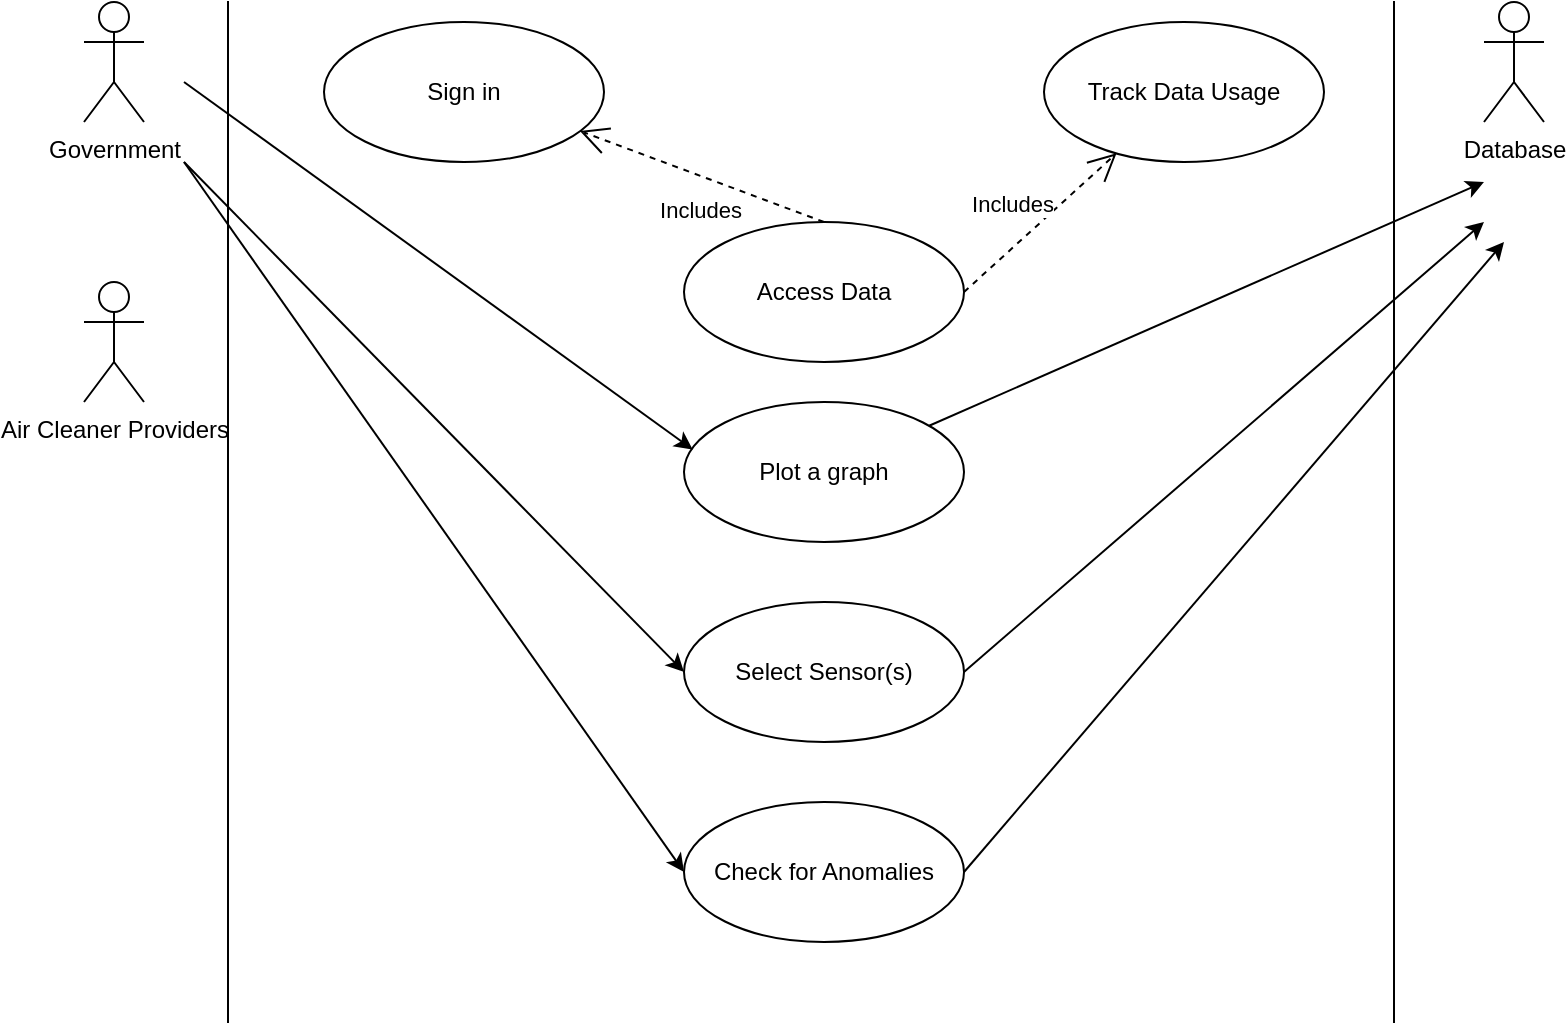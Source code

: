 <mxfile version="21.0.8" type="device"><diagram name="Page-1" id="n9Baqdx_kQRfuUiC8xri"><mxGraphModel dx="1105" dy="569" grid="1" gridSize="10" guides="1" tooltips="1" connect="1" arrows="1" fold="1" page="1" pageScale="1" pageWidth="827" pageHeight="1169" math="0" shadow="0"><root><mxCell id="0"/><mxCell id="1" parent="0"/><mxCell id="RNQHfITlWpeyWKOvvZDt-1" value="Air Cleaner Providers" style="shape=umlActor;verticalLabelPosition=bottom;verticalAlign=top;html=1;" vertex="1" parent="1"><mxGeometry x="50" y="200" width="30" height="60" as="geometry"/></mxCell><mxCell id="RNQHfITlWpeyWKOvvZDt-2" value="" style="shape=partialRectangle;whiteSpace=wrap;html=1;top=0;bottom=0;fillColor=none;" vertex="1" parent="1"><mxGeometry x="122" y="60" width="583" height="510" as="geometry"/></mxCell><mxCell id="RNQHfITlWpeyWKOvvZDt-4" value="Sign in" style="ellipse;whiteSpace=wrap;html=1;" vertex="1" parent="1"><mxGeometry x="170" y="70" width="140" height="70" as="geometry"/></mxCell><mxCell id="RNQHfITlWpeyWKOvvZDt-5" value="Database" style="shape=umlActor;verticalLabelPosition=bottom;verticalAlign=top;html=1;" vertex="1" parent="1"><mxGeometry x="750" y="60" width="30" height="60" as="geometry"/></mxCell><mxCell id="RNQHfITlWpeyWKOvvZDt-8" value="Plot a graph" style="ellipse;whiteSpace=wrap;html=1;" vertex="1" parent="1"><mxGeometry x="350" y="260" width="140" height="70" as="geometry"/></mxCell><mxCell id="RNQHfITlWpeyWKOvvZDt-10" value="Track Data Usage" style="ellipse;whiteSpace=wrap;html=1;" vertex="1" parent="1"><mxGeometry x="530" y="70" width="140" height="70" as="geometry"/></mxCell><mxCell id="RNQHfITlWpeyWKOvvZDt-12" value="Check for Anomalies" style="ellipse;whiteSpace=wrap;html=1;" vertex="1" parent="1"><mxGeometry x="350" y="460" width="140" height="70" as="geometry"/></mxCell><mxCell id="RNQHfITlWpeyWKOvvZDt-15" value="Access Data" style="ellipse;whiteSpace=wrap;html=1;" vertex="1" parent="1"><mxGeometry x="350" y="170" width="140" height="70" as="geometry"/></mxCell><mxCell id="RNQHfITlWpeyWKOvvZDt-21" value="Includes" style="endArrow=open;endSize=12;dashed=1;html=1;rounded=0;exitX=1;exitY=0.5;exitDx=0;exitDy=0;" edge="1" parent="1" source="RNQHfITlWpeyWKOvvZDt-15" target="RNQHfITlWpeyWKOvvZDt-10"><mxGeometry x="-0.077" y="16" width="160" relative="1" as="geometry"><mxPoint x="554" y="149" as="sourcePoint"/><mxPoint x="489" y="90" as="targetPoint"/><mxPoint as="offset"/></mxGeometry></mxCell><mxCell id="RNQHfITlWpeyWKOvvZDt-22" value="Includes" style="endArrow=open;endSize=12;dashed=1;html=1;rounded=0;exitX=0.5;exitY=0;exitDx=0;exitDy=0;entryX=0.914;entryY=0.778;entryDx=0;entryDy=0;entryPerimeter=0;" edge="1" parent="1" source="RNQHfITlWpeyWKOvvZDt-15" target="RNQHfITlWpeyWKOvvZDt-4"><mxGeometry x="-0.077" y="16" width="160" relative="1" as="geometry"><mxPoint x="401" y="296" as="sourcePoint"/><mxPoint x="590" y="290" as="targetPoint"/><mxPoint as="offset"/></mxGeometry></mxCell><mxCell id="RNQHfITlWpeyWKOvvZDt-24" value="Government" style="shape=umlActor;verticalLabelPosition=bottom;verticalAlign=top;html=1;" vertex="1" parent="1"><mxGeometry x="50" y="60" width="30" height="60" as="geometry"/></mxCell><mxCell id="RNQHfITlWpeyWKOvvZDt-26" value="Select Sensor(s)" style="ellipse;whiteSpace=wrap;html=1;" vertex="1" parent="1"><mxGeometry x="350" y="360" width="140" height="70" as="geometry"/></mxCell><mxCell id="RNQHfITlWpeyWKOvvZDt-40" value="" style="endArrow=classic;html=1;rounded=0;" edge="1" parent="1" source="RNQHfITlWpeyWKOvvZDt-8"><mxGeometry width="50" height="50" relative="1" as="geometry"><mxPoint x="340" y="280" as="sourcePoint"/><mxPoint x="750" y="150" as="targetPoint"/></mxGeometry></mxCell><mxCell id="RNQHfITlWpeyWKOvvZDt-42" value="" style="endArrow=classic;html=1;rounded=0;exitX=1;exitY=0.5;exitDx=0;exitDy=0;" edge="1" parent="1" source="RNQHfITlWpeyWKOvvZDt-26"><mxGeometry width="50" height="50" relative="1" as="geometry"><mxPoint x="414" y="420" as="sourcePoint"/><mxPoint x="750" y="170" as="targetPoint"/></mxGeometry></mxCell><mxCell id="RNQHfITlWpeyWKOvvZDt-43" value="" style="endArrow=classic;html=1;rounded=0;entryX=0.031;entryY=0.339;entryDx=0;entryDy=0;entryPerimeter=0;" edge="1" parent="1" target="RNQHfITlWpeyWKOvvZDt-8"><mxGeometry width="50" height="50" relative="1" as="geometry"><mxPoint x="100" y="100" as="sourcePoint"/><mxPoint x="390" y="230" as="targetPoint"/></mxGeometry></mxCell><mxCell id="RNQHfITlWpeyWKOvvZDt-44" value="" style="endArrow=classic;html=1;rounded=0;entryX=0;entryY=0.5;entryDx=0;entryDy=0;" edge="1" parent="1" target="RNQHfITlWpeyWKOvvZDt-26"><mxGeometry width="50" height="50" relative="1" as="geometry"><mxPoint x="100" y="140" as="sourcePoint"/><mxPoint x="390" y="340" as="targetPoint"/></mxGeometry></mxCell><mxCell id="RNQHfITlWpeyWKOvvZDt-45" value="" style="endArrow=classic;html=1;rounded=0;entryX=0;entryY=0.5;entryDx=0;entryDy=0;" edge="1" parent="1" target="RNQHfITlWpeyWKOvvZDt-12"><mxGeometry width="50" height="50" relative="1" as="geometry"><mxPoint x="100" y="140" as="sourcePoint"/><mxPoint x="360" y="405" as="targetPoint"/></mxGeometry></mxCell><mxCell id="RNQHfITlWpeyWKOvvZDt-46" value="" style="endArrow=classic;html=1;rounded=0;exitX=1;exitY=0.5;exitDx=0;exitDy=0;" edge="1" parent="1" source="RNQHfITlWpeyWKOvvZDt-12"><mxGeometry width="50" height="50" relative="1" as="geometry"><mxPoint x="500" y="405" as="sourcePoint"/><mxPoint x="760" y="180" as="targetPoint"/></mxGeometry></mxCell></root></mxGraphModel></diagram></mxfile>

